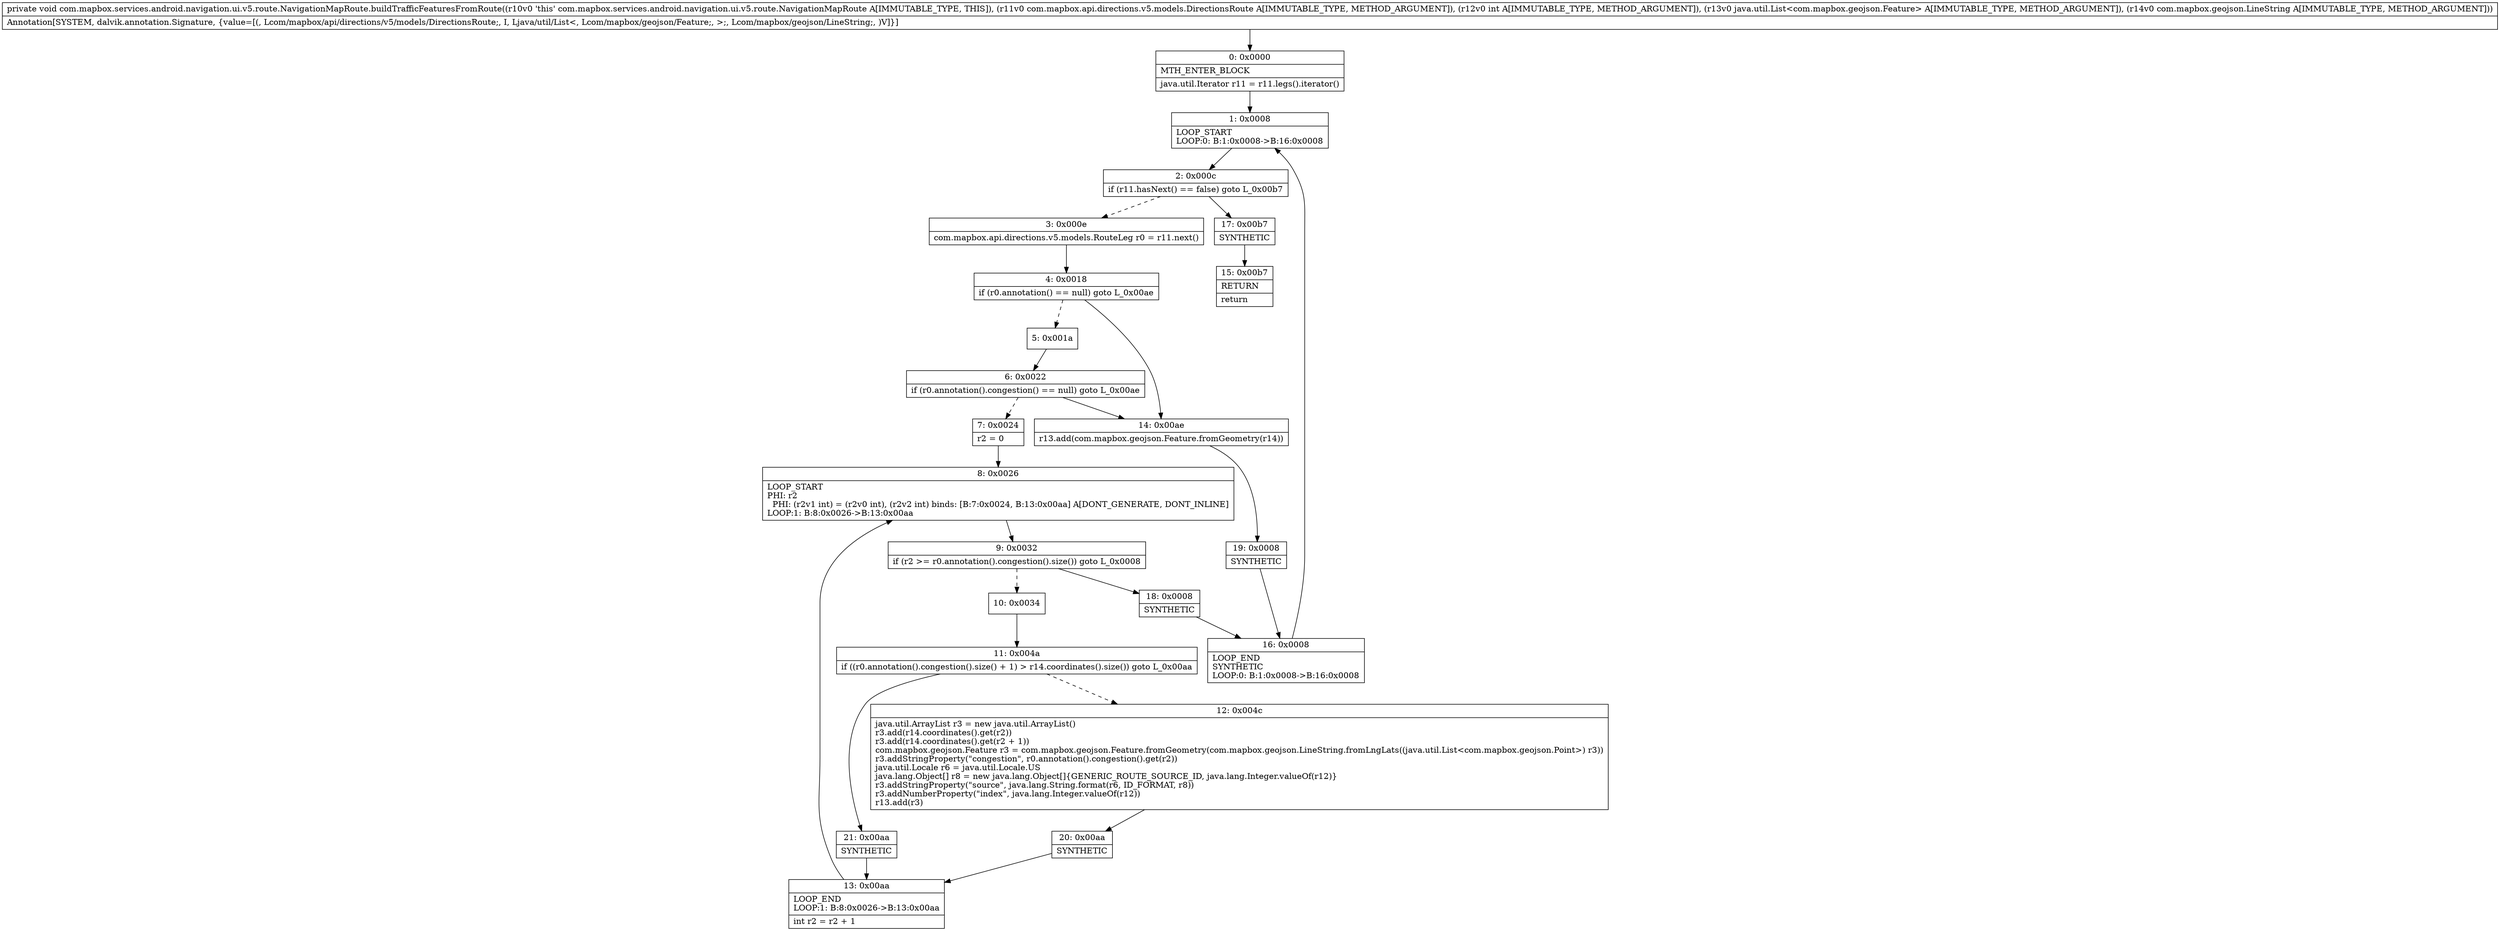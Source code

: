 digraph "CFG forcom.mapbox.services.android.navigation.ui.v5.route.NavigationMapRoute.buildTrafficFeaturesFromRoute(Lcom\/mapbox\/api\/directions\/v5\/models\/DirectionsRoute;ILjava\/util\/List;Lcom\/mapbox\/geojson\/LineString;)V" {
Node_0 [shape=record,label="{0\:\ 0x0000|MTH_ENTER_BLOCK\l|java.util.Iterator r11 = r11.legs().iterator()\l}"];
Node_1 [shape=record,label="{1\:\ 0x0008|LOOP_START\lLOOP:0: B:1:0x0008\-\>B:16:0x0008\l}"];
Node_2 [shape=record,label="{2\:\ 0x000c|if (r11.hasNext() == false) goto L_0x00b7\l}"];
Node_3 [shape=record,label="{3\:\ 0x000e|com.mapbox.api.directions.v5.models.RouteLeg r0 = r11.next()\l}"];
Node_4 [shape=record,label="{4\:\ 0x0018|if (r0.annotation() == null) goto L_0x00ae\l}"];
Node_5 [shape=record,label="{5\:\ 0x001a}"];
Node_6 [shape=record,label="{6\:\ 0x0022|if (r0.annotation().congestion() == null) goto L_0x00ae\l}"];
Node_7 [shape=record,label="{7\:\ 0x0024|r2 = 0\l}"];
Node_8 [shape=record,label="{8\:\ 0x0026|LOOP_START\lPHI: r2 \l  PHI: (r2v1 int) = (r2v0 int), (r2v2 int) binds: [B:7:0x0024, B:13:0x00aa] A[DONT_GENERATE, DONT_INLINE]\lLOOP:1: B:8:0x0026\-\>B:13:0x00aa\l}"];
Node_9 [shape=record,label="{9\:\ 0x0032|if (r2 \>= r0.annotation().congestion().size()) goto L_0x0008\l}"];
Node_10 [shape=record,label="{10\:\ 0x0034}"];
Node_11 [shape=record,label="{11\:\ 0x004a|if ((r0.annotation().congestion().size() + 1) \> r14.coordinates().size()) goto L_0x00aa\l}"];
Node_12 [shape=record,label="{12\:\ 0x004c|java.util.ArrayList r3 = new java.util.ArrayList()\lr3.add(r14.coordinates().get(r2))\lr3.add(r14.coordinates().get(r2 + 1))\lcom.mapbox.geojson.Feature r3 = com.mapbox.geojson.Feature.fromGeometry(com.mapbox.geojson.LineString.fromLngLats((java.util.List\<com.mapbox.geojson.Point\>) r3))\lr3.addStringProperty(\"congestion\", r0.annotation().congestion().get(r2))\ljava.util.Locale r6 = java.util.Locale.US\ljava.lang.Object[] r8 = new java.lang.Object[]\{GENERIC_ROUTE_SOURCE_ID, java.lang.Integer.valueOf(r12)\}\lr3.addStringProperty(\"source\", java.lang.String.format(r6, ID_FORMAT, r8))\lr3.addNumberProperty(\"index\", java.lang.Integer.valueOf(r12))\lr13.add(r3)\l}"];
Node_13 [shape=record,label="{13\:\ 0x00aa|LOOP_END\lLOOP:1: B:8:0x0026\-\>B:13:0x00aa\l|int r2 = r2 + 1\l}"];
Node_14 [shape=record,label="{14\:\ 0x00ae|r13.add(com.mapbox.geojson.Feature.fromGeometry(r14))\l}"];
Node_15 [shape=record,label="{15\:\ 0x00b7|RETURN\l|return\l}"];
Node_16 [shape=record,label="{16\:\ 0x0008|LOOP_END\lSYNTHETIC\lLOOP:0: B:1:0x0008\-\>B:16:0x0008\l}"];
Node_17 [shape=record,label="{17\:\ 0x00b7|SYNTHETIC\l}"];
Node_18 [shape=record,label="{18\:\ 0x0008|SYNTHETIC\l}"];
Node_19 [shape=record,label="{19\:\ 0x0008|SYNTHETIC\l}"];
Node_20 [shape=record,label="{20\:\ 0x00aa|SYNTHETIC\l}"];
Node_21 [shape=record,label="{21\:\ 0x00aa|SYNTHETIC\l}"];
MethodNode[shape=record,label="{private void com.mapbox.services.android.navigation.ui.v5.route.NavigationMapRoute.buildTrafficFeaturesFromRoute((r10v0 'this' com.mapbox.services.android.navigation.ui.v5.route.NavigationMapRoute A[IMMUTABLE_TYPE, THIS]), (r11v0 com.mapbox.api.directions.v5.models.DirectionsRoute A[IMMUTABLE_TYPE, METHOD_ARGUMENT]), (r12v0 int A[IMMUTABLE_TYPE, METHOD_ARGUMENT]), (r13v0 java.util.List\<com.mapbox.geojson.Feature\> A[IMMUTABLE_TYPE, METHOD_ARGUMENT]), (r14v0 com.mapbox.geojson.LineString A[IMMUTABLE_TYPE, METHOD_ARGUMENT]))  | Annotation[SYSTEM, dalvik.annotation.Signature, \{value=[(, Lcom\/mapbox\/api\/directions\/v5\/models\/DirectionsRoute;, I, Ljava\/util\/List\<, Lcom\/mapbox\/geojson\/Feature;, \>;, Lcom\/mapbox\/geojson\/LineString;, )V]\}]\l}"];
MethodNode -> Node_0;
Node_0 -> Node_1;
Node_1 -> Node_2;
Node_2 -> Node_3[style=dashed];
Node_2 -> Node_17;
Node_3 -> Node_4;
Node_4 -> Node_5[style=dashed];
Node_4 -> Node_14;
Node_5 -> Node_6;
Node_6 -> Node_7[style=dashed];
Node_6 -> Node_14;
Node_7 -> Node_8;
Node_8 -> Node_9;
Node_9 -> Node_10[style=dashed];
Node_9 -> Node_18;
Node_10 -> Node_11;
Node_11 -> Node_12[style=dashed];
Node_11 -> Node_21;
Node_12 -> Node_20;
Node_13 -> Node_8;
Node_14 -> Node_19;
Node_16 -> Node_1;
Node_17 -> Node_15;
Node_18 -> Node_16;
Node_19 -> Node_16;
Node_20 -> Node_13;
Node_21 -> Node_13;
}

